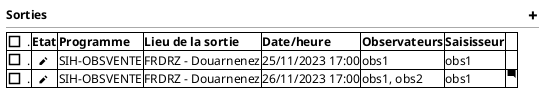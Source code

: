 @startsalt
{
  <b>Sorties                                                                                                                                                          <&plus>
  --
	{#

     [ ]. | <b>Etat | <b>Programme | <b>Lieu de la sortie | <b>Date/heure | <b>Observateurs | <b>Saisisseur | .
     [ ]. | <b>  <&pencil> | SIH-OBSVENTE | FRDRZ - Douarnenez | 25/11/2023 17:00 | obs1 | obs1
     [ ]. | <b>  <&pencil> | SIH-OBSVENTE | FRDRZ - Douarnenez | 26/11/2023 17:00 | obs1, obs2 | obs1 | <&comment-square>
    }

}
@endsalt